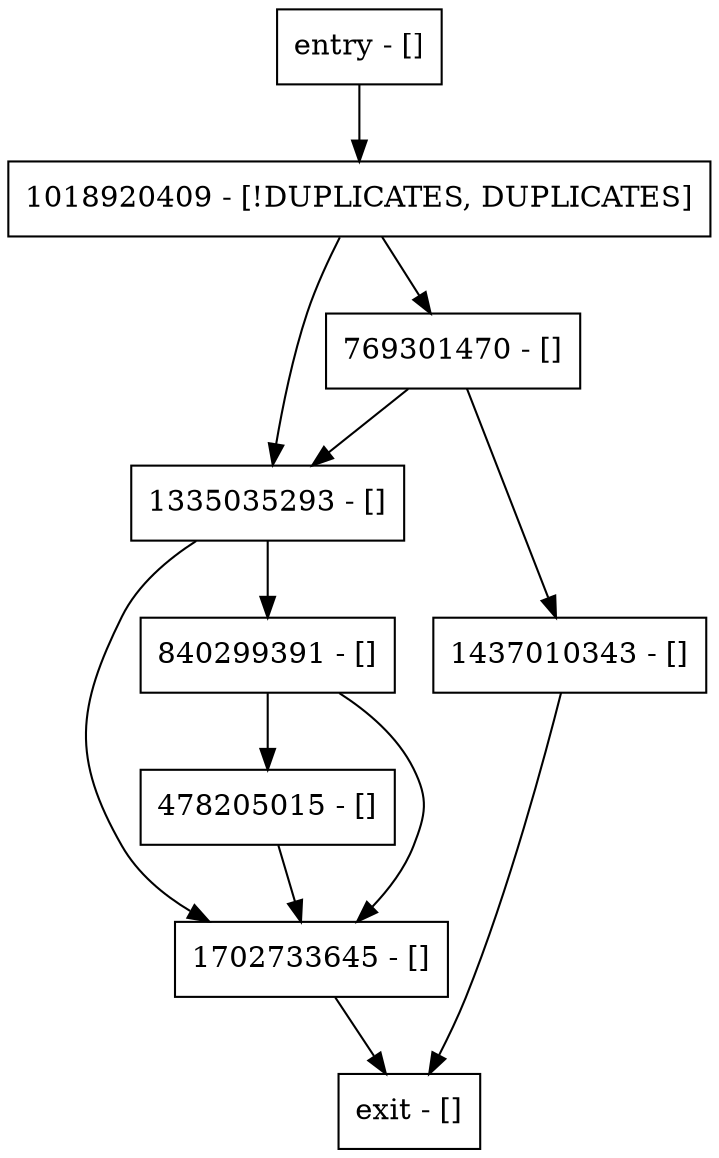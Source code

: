 digraph <init> {
node [shape=record];
entry [label="entry - []"];
exit [label="exit - []"];
478205015 [label="478205015 - []"];
1437010343 [label="1437010343 - []"];
1018920409 [label="1018920409 - [!DUPLICATES, DUPLICATES]"];
1335035293 [label="1335035293 - []"];
769301470 [label="769301470 - []"];
1702733645 [label="1702733645 - []"];
840299391 [label="840299391 - []"];
entry;
exit;
entry -> 1018920409;
478205015 -> 1702733645;
1437010343 -> exit;
1018920409 -> 1335035293;
1018920409 -> 769301470;
1335035293 -> 1702733645;
1335035293 -> 840299391;
769301470 -> 1437010343;
769301470 -> 1335035293;
1702733645 -> exit;
840299391 -> 478205015;
840299391 -> 1702733645;
}
